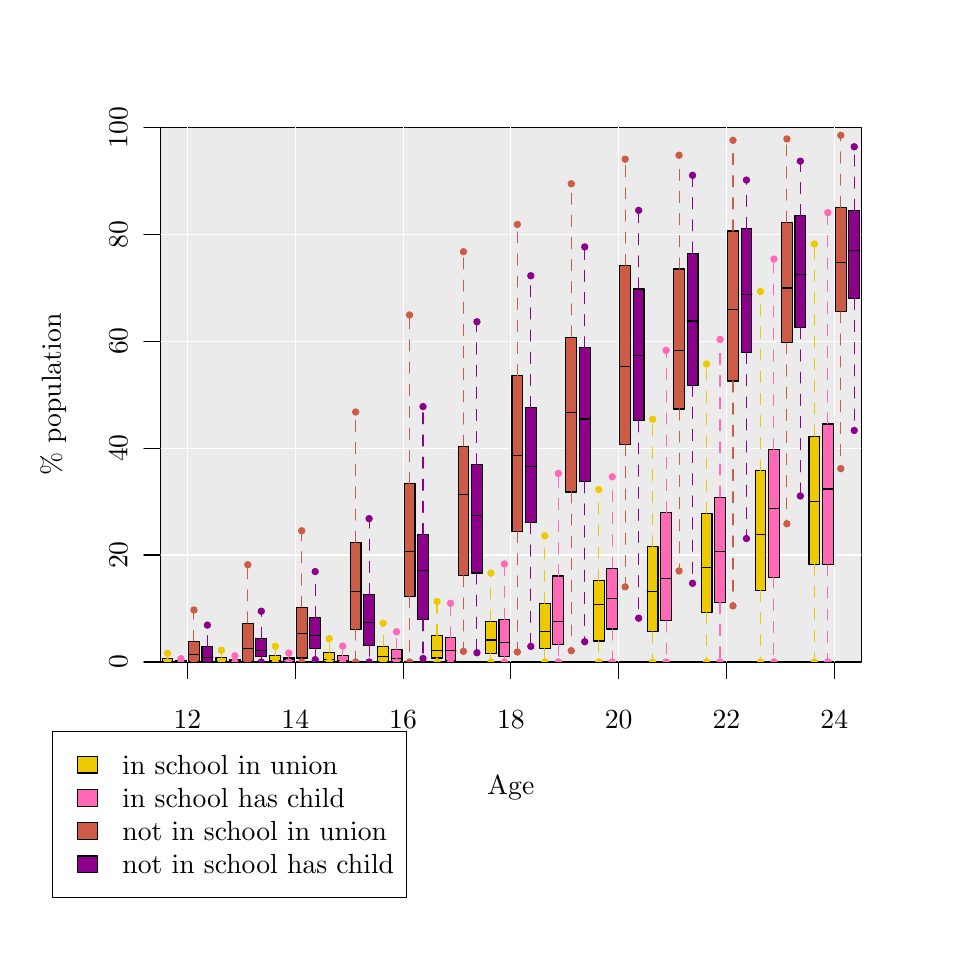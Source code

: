 % Created by tikzDevice version 0.6.1 on 2011-11-02 17:33:59
% !TEX encoding = UTF-8 Unicode
\begin{tikzpicture}[x=1pt,y=1pt]
\definecolor[named]{drawColor}{rgb}{0.00,0.00,0.00}
\definecolor[named]{fillColor}{rgb}{1.00,1.00,1.00}
\fill[color=fillColor,] (0,0) rectangle (325.21,325.21);
\begin{scope}
\path[clip] (  0.00,  0.00) rectangle (325.21,325.21);
\definecolor[named]{drawColor}{rgb}{0.02,0.00,0.33}
\definecolor[named]{drawColor}{rgb}{0.00,0.00,0.00}

\draw[color=drawColor,line cap=round,line join=round,fill opacity=0.00,] ( 57.74, 96.00) -- (291.48, 96.00);

\draw[color=drawColor,line cap=round,line join=round,fill opacity=0.00,] ( 57.74, 96.00) -- ( 57.74, 90.00);

\draw[color=drawColor,line cap=round,line join=round,fill opacity=0.00,] ( 96.70, 96.00) -- ( 96.70, 90.00);

\draw[color=drawColor,line cap=round,line join=round,fill opacity=0.00,] (135.65, 96.00) -- (135.65, 90.00);

\draw[color=drawColor,line cap=round,line join=round,fill opacity=0.00,] (174.61, 96.00) -- (174.61, 90.00);

\draw[color=drawColor,line cap=round,line join=round,fill opacity=0.00,] (213.56, 96.00) -- (213.56, 90.00);

\draw[color=drawColor,line cap=round,line join=round,fill opacity=0.00,] (252.52, 96.00) -- (252.52, 90.00);

\draw[color=drawColor,line cap=round,line join=round,fill opacity=0.00,] (291.48, 96.00) -- (291.48, 90.00);

\node[color=drawColor,anchor=base,inner sep=0pt, outer sep=0pt, scale=  1.00] at ( 57.74, 72.00) {12%
};

\node[color=drawColor,anchor=base,inner sep=0pt, outer sep=0pt, scale=  1.00] at ( 96.70, 72.00) {14%
};

\node[color=drawColor,anchor=base,inner sep=0pt, outer sep=0pt, scale=  1.00] at (135.65, 72.00) {16%
};

\node[color=drawColor,anchor=base,inner sep=0pt, outer sep=0pt, scale=  1.00] at (174.61, 72.00) {18%
};

\node[color=drawColor,anchor=base,inner sep=0pt, outer sep=0pt, scale=  1.00] at (213.56, 72.00) {20%
};

\node[color=drawColor,anchor=base,inner sep=0pt, outer sep=0pt, scale=  1.00] at (252.52, 72.00) {22%
};

\node[color=drawColor,anchor=base,inner sep=0pt, outer sep=0pt, scale=  1.00] at (291.48, 72.00) {24%
};

\draw[color=drawColor,line cap=round,line join=round,fill opacity=0.00,] ( 48.00, 96.00) -- ( 48.00,289.21);

\draw[color=drawColor,line cap=round,line join=round,fill opacity=0.00,] ( 48.00, 96.00) -- ( 42.00, 96.00);

\draw[color=drawColor,line cap=round,line join=round,fill opacity=0.00,] ( 48.00,134.64) -- ( 42.00,134.64);

\draw[color=drawColor,line cap=round,line join=round,fill opacity=0.00,] ( 48.00,173.29) -- ( 42.00,173.29);

\draw[color=drawColor,line cap=round,line join=round,fill opacity=0.00,] ( 48.00,211.93) -- ( 42.00,211.93);

\draw[color=drawColor,line cap=round,line join=round,fill opacity=0.00,] ( 48.00,250.57) -- ( 42.00,250.57);

\draw[color=drawColor,line cap=round,line join=round,fill opacity=0.00,] ( 48.00,289.21) -- ( 42.00,289.21);

\node[rotate= 90.00,color=drawColor,anchor=base,inner sep=0pt, outer sep=0pt, scale=  1.00] at ( 36.00, 96.00) {0%
};

\node[rotate= 90.00,color=drawColor,anchor=base,inner sep=0pt, outer sep=0pt, scale=  1.00] at ( 36.00,134.64) {20%
};

\node[rotate= 90.00,color=drawColor,anchor=base,inner sep=0pt, outer sep=0pt, scale=  1.00] at ( 36.00,173.29) {40%
};

\node[rotate= 90.00,color=drawColor,anchor=base,inner sep=0pt, outer sep=0pt, scale=  1.00] at ( 36.00,211.93) {60%
};

\node[rotate= 90.00,color=drawColor,anchor=base,inner sep=0pt, outer sep=0pt, scale=  1.00] at ( 36.00,250.57) {80%
};

\node[rotate= 90.00,color=drawColor,anchor=base,inner sep=0pt, outer sep=0pt, scale=  1.00] at ( 36.00,289.21) {100%
};

\draw[color=drawColor,line cap=round,line join=round,fill opacity=0.00,] ( 48.00, 96.00) --
	(301.21, 96.00) --
	(301.21,289.21) --
	( 48.00,289.21) --
	( 48.00, 96.00);
\end{scope}
\begin{scope}
\path[clip] (  0.00,  0.00) rectangle (325.21,325.21);
\definecolor[named]{drawColor}{rgb}{0.02,0.00,0.33}
\definecolor[named]{drawColor}{rgb}{0.00,0.00,0.00}

\node[color=drawColor,anchor=base,inner sep=0pt, outer sep=0pt, scale=  1.00] at (174.61, 48.00) {Age%
};

\node[rotate= 90.00,color=drawColor,anchor=base,inner sep=0pt, outer sep=0pt, scale=  1.00] at ( 12.00,192.61) {\% population%
};
\end{scope}
\begin{scope}
\path[clip] ( 48.00, 96.00) rectangle (301.21,289.21);
\definecolor[named]{drawColor}{rgb}{0.02,0.00,0.33}
\definecolor[named]{drawColor}{rgb}{0.00,0.00,0.00}
\definecolor[named]{fillColor}{rgb}{0.92,0.92,0.92}

\draw[color=drawColor,line cap=round,line join=round,fill=fillColor,] ( 48.00, 96.00) rectangle (301.21,289.21);
\definecolor[named]{drawColor}{rgb}{1.00,1.00,1.00}

\draw[color=drawColor,line cap=round,line join=round,fill opacity=0.00,] ( 57.74, 96.00) -- ( 57.74,289.21);

\draw[color=drawColor,line cap=round,line join=round,fill opacity=0.00,] ( 96.70, 96.00) -- ( 96.70,289.21);

\draw[color=drawColor,line cap=round,line join=round,fill opacity=0.00,] (135.65, 96.00) -- (135.65,289.21);

\draw[color=drawColor,line cap=round,line join=round,fill opacity=0.00,] (174.61, 96.00) -- (174.61,289.21);

\draw[color=drawColor,line cap=round,line join=round,fill opacity=0.00,] (213.56, 96.00) -- (213.56,289.21);

\draw[color=drawColor,line cap=round,line join=round,fill opacity=0.00,] (252.52, 96.00) -- (252.52,289.21);

\draw[color=drawColor,line cap=round,line join=round,fill opacity=0.00,] (291.48, 96.00) -- (291.48,289.21);

\draw[color=drawColor,line cap=round,line join=round,fill opacity=0.00,] ( 48.00,134.64) -- (301.21,134.64);

\draw[color=drawColor,line cap=round,line join=round,fill opacity=0.00,] ( 48.00,173.29) -- (301.21,173.29);

\draw[color=drawColor,line cap=round,line join=round,fill opacity=0.00,] ( 48.00,211.93) -- (301.21,211.93);

\draw[color=drawColor,line cap=round,line join=round,fill opacity=0.00,] ( 48.00,250.57) -- (301.21,250.57);
\definecolor[named]{drawColor}{rgb}{0.00,0.00,0.00}
\definecolor[named]{fillColor}{rgb}{0.93,0.79,0.00}

\draw[color=drawColor,line cap=round,line join=round,fill=fillColor,] ( 48.58, 96.00) rectangle ( 52.48, 97.25);

\draw[color=drawColor,line cap=round,line join=round,fill opacity=0.00,] ( 48.58, 96.10) -- ( 52.48, 96.10);
\definecolor[named]{drawColor}{rgb}{0.93,0.79,0.00}

\draw[color=drawColor,dash pattern=on 4pt off 4pt ,line cap=round,line join=round,fill opacity=0.00,] ( 50.53, 96.00) -- ( 50.53, 96.00);

\draw[color=drawColor,dash pattern=on 4pt off 4pt ,line cap=round,line join=round,fill opacity=0.00,] ( 50.53, 97.25) -- ( 50.53, 99.12);

\draw[color=drawColor,line cap=round,line join=round,fill=fillColor,] ( 50.53, 96.00) circle (  1.13);

\draw[color=drawColor,line cap=round,line join=round,fill=fillColor,] ( 50.53, 99.12) circle (  1.13);
\definecolor[named]{drawColor}{rgb}{0.00,0.00,0.00}
\definecolor[named]{fillColor}{rgb}{1.00,0.41,0.71}

\draw[color=drawColor,line cap=round,line join=round,fill=fillColor,] ( 53.45, 96.00) rectangle ( 57.35, 96.48);

\draw[color=drawColor,line cap=round,line join=round,fill opacity=0.00,] ( 53.45, 96.25) -- ( 57.35, 96.25);
\definecolor[named]{drawColor}{rgb}{1.00,0.41,0.71}

\draw[color=drawColor,dash pattern=on 4pt off 4pt ,line cap=round,line join=round,fill opacity=0.00,] ( 55.40, 96.00) -- ( 55.40, 96.00);

\draw[color=drawColor,dash pattern=on 4pt off 4pt ,line cap=round,line join=round,fill opacity=0.00,] ( 55.40, 96.48) -- ( 55.40, 97.19);

\draw[color=drawColor,line cap=round,line join=round,fill=fillColor,] ( 55.40, 96.00) circle (  1.13);

\draw[color=drawColor,line cap=round,line join=round,fill=fillColor,] ( 55.40, 97.19) circle (  1.13);
\definecolor[named]{drawColor}{rgb}{0.00,0.00,0.00}
\definecolor[named]{fillColor}{rgb}{0.80,0.36,0.27}

\draw[color=drawColor,line cap=round,line join=round,fill=fillColor,] ( 58.13, 96.00) rectangle ( 62.02,103.51);

\draw[color=drawColor,line cap=round,line join=round,fill opacity=0.00,] ( 58.13, 98.58) -- ( 62.02, 98.58);
\definecolor[named]{drawColor}{rgb}{0.80,0.36,0.27}

\draw[color=drawColor,dash pattern=on 4pt off 4pt ,line cap=round,line join=round,fill opacity=0.00,] ( 60.08, 96.00) -- ( 60.08, 96.00);

\draw[color=drawColor,dash pattern=on 4pt off 4pt ,line cap=round,line join=round,fill opacity=0.00,] ( 60.08,103.51) -- ( 60.08,114.78);

\draw[color=drawColor,line cap=round,line join=round,fill=fillColor,] ( 60.08, 96.00) circle (  1.13);

\draw[color=drawColor,line cap=round,line join=round,fill=fillColor,] ( 60.08,114.78) circle (  1.13);
\definecolor[named]{drawColor}{rgb}{0.00,0.00,0.00}
\definecolor[named]{fillColor}{rgb}{0.55,0.00,0.55}

\draw[color=drawColor,line cap=round,line join=round,fill=fillColor,] ( 63.00, 96.28) rectangle ( 66.89,101.49);

\draw[color=drawColor,line cap=round,line join=round,fill opacity=0.00,] ( 63.00, 97.70) -- ( 66.89, 97.70);
\definecolor[named]{drawColor}{rgb}{0.55,0.00,0.55}

\draw[color=drawColor,dash pattern=on 4pt off 4pt ,line cap=round,line join=round,fill opacity=0.00,] ( 64.95, 96.28) -- ( 64.95, 96.00);

\draw[color=drawColor,dash pattern=on 4pt off 4pt ,line cap=round,line join=round,fill opacity=0.00,] ( 64.95,101.49) -- ( 64.95,109.32);

\draw[color=drawColor,line cap=round,line join=round,fill=fillColor,] ( 64.95, 96.00) circle (  1.13);

\draw[color=drawColor,line cap=round,line join=round,fill=fillColor,] ( 64.95,109.32) circle (  1.13);
\definecolor[named]{drawColor}{rgb}{0.00,0.00,0.00}
\definecolor[named]{fillColor}{rgb}{0.93,0.79,0.00}

\draw[color=drawColor,line cap=round,line join=round,fill=fillColor,] ( 68.06, 96.00) rectangle ( 71.96, 97.70);

\draw[color=drawColor,line cap=round,line join=round,fill opacity=0.00,] ( 68.06, 96.33) -- ( 71.96, 96.33);
\definecolor[named]{drawColor}{rgb}{0.93,0.79,0.00}

\draw[color=drawColor,dash pattern=on 4pt off 4pt ,line cap=round,line join=round,fill opacity=0.00,] ( 70.01, 96.00) -- ( 70.01, 96.00);

\draw[color=drawColor,dash pattern=on 4pt off 4pt ,line cap=round,line join=round,fill opacity=0.00,] ( 70.01, 97.70) -- ( 70.01,100.25);

\draw[color=drawColor,line cap=round,line join=round,fill=fillColor,] ( 70.01, 96.00) circle (  1.13);

\draw[color=drawColor,line cap=round,line join=round,fill=fillColor,] ( 70.01,100.25) circle (  1.13);
\definecolor[named]{drawColor}{rgb}{0.00,0.00,0.00}
\definecolor[named]{fillColor}{rgb}{1.00,0.41,0.71}

\draw[color=drawColor,line cap=round,line join=round,fill=fillColor,] ( 72.93, 96.05) rectangle ( 76.83, 96.92);

\draw[color=drawColor,line cap=round,line join=round,fill opacity=0.00,] ( 72.93, 96.34) -- ( 76.83, 96.34);
\definecolor[named]{drawColor}{rgb}{1.00,0.41,0.71}

\draw[color=drawColor,dash pattern=on 4pt off 4pt ,line cap=round,line join=round,fill opacity=0.00,] ( 74.88, 96.05) -- ( 74.88, 96.00);

\draw[color=drawColor,dash pattern=on 4pt off 4pt ,line cap=round,line join=round,fill opacity=0.00,] ( 74.88, 96.92) -- ( 74.88, 98.23);

\draw[color=drawColor,line cap=round,line join=round,fill=fillColor,] ( 74.88, 96.00) circle (  1.13);

\draw[color=drawColor,line cap=round,line join=round,fill=fillColor,] ( 74.88, 98.23) circle (  1.13);
\definecolor[named]{drawColor}{rgb}{0.00,0.00,0.00}
\definecolor[named]{fillColor}{rgb}{0.80,0.36,0.27}

\draw[color=drawColor,line cap=round,line join=round,fill=fillColor,] ( 77.61, 96.00) rectangle ( 81.50,110.06);

\draw[color=drawColor,line cap=round,line join=round,fill opacity=0.00,] ( 77.61,100.82) -- ( 81.50,100.82);
\definecolor[named]{drawColor}{rgb}{0.80,0.36,0.27}

\draw[color=drawColor,dash pattern=on 4pt off 4pt ,line cap=round,line join=round,fill opacity=0.00,] ( 79.55, 96.00) -- ( 79.55, 96.00);

\draw[color=drawColor,dash pattern=on 4pt off 4pt ,line cap=round,line join=round,fill opacity=0.00,] ( 79.55,110.06) -- ( 79.55,131.15);

\draw[color=drawColor,line cap=round,line join=round,fill=fillColor,] ( 79.55, 96.00) circle (  1.13);

\draw[color=drawColor,line cap=round,line join=round,fill=fillColor,] ( 79.55,131.15) circle (  1.13);
\definecolor[named]{drawColor}{rgb}{0.00,0.00,0.00}
\definecolor[named]{fillColor}{rgb}{0.55,0.00,0.55}

\draw[color=drawColor,line cap=round,line join=round,fill=fillColor,] ( 82.48, 97.97) rectangle ( 86.37,104.52);

\draw[color=drawColor,line cap=round,line join=round,fill opacity=0.00,] ( 82.48,100.09) -- ( 86.37,100.09);
\definecolor[named]{drawColor}{rgb}{0.55,0.00,0.55}

\draw[color=drawColor,dash pattern=on 4pt off 4pt ,line cap=round,line join=round,fill opacity=0.00,] ( 84.42, 97.97) -- ( 84.42, 96.00);

\draw[color=drawColor,dash pattern=on 4pt off 4pt ,line cap=round,line join=round,fill opacity=0.00,] ( 84.42,104.52) -- ( 84.42,114.33);

\draw[color=drawColor,line cap=round,line join=round,fill=fillColor,] ( 84.42, 96.00) circle (  1.13);

\draw[color=drawColor,line cap=round,line join=round,fill=fillColor,] ( 84.42,114.33) circle (  1.13);
\definecolor[named]{drawColor}{rgb}{0.00,0.00,0.00}
\definecolor[named]{fillColor}{rgb}{0.93,0.79,0.00}

\draw[color=drawColor,line cap=round,line join=round,fill=fillColor,] ( 87.54, 96.03) rectangle ( 91.44, 98.30);

\draw[color=drawColor,line cap=round,line join=round,fill opacity=0.00,] ( 87.54, 96.69) -- ( 91.44, 96.69);
\definecolor[named]{drawColor}{rgb}{0.93,0.79,0.00}

\draw[color=drawColor,dash pattern=on 4pt off 4pt ,line cap=round,line join=round,fill opacity=0.00,] ( 89.49, 96.03) -- ( 89.49, 96.00);

\draw[color=drawColor,dash pattern=on 4pt off 4pt ,line cap=round,line join=round,fill opacity=0.00,] ( 89.49, 98.30) -- ( 89.49,101.69);

\draw[color=drawColor,line cap=round,line join=round,fill=fillColor,] ( 89.49, 96.00) circle (  1.13);

\draw[color=drawColor,line cap=round,line join=round,fill=fillColor,] ( 89.49,101.69) circle (  1.13);
\definecolor[named]{drawColor}{rgb}{0.00,0.00,0.00}
\definecolor[named]{fillColor}{rgb}{1.00,0.41,0.71}

\draw[color=drawColor,line cap=round,line join=round,fill=fillColor,] ( 92.41, 96.24) rectangle ( 96.31, 97.43);

\draw[color=drawColor,line cap=round,line join=round,fill opacity=0.00,] ( 92.41, 96.78) -- ( 96.31, 96.78);
\definecolor[named]{drawColor}{rgb}{1.00,0.41,0.71}

\draw[color=drawColor,dash pattern=on 4pt off 4pt ,line cap=round,line join=round,fill opacity=0.00,] ( 94.36, 96.24) -- ( 94.36, 96.00);

\draw[color=drawColor,dash pattern=on 4pt off 4pt ,line cap=round,line join=round,fill opacity=0.00,] ( 94.36, 97.43) -- ( 94.36, 99.21);

\draw[color=drawColor,line cap=round,line join=round,fill=fillColor,] ( 94.36, 96.00) circle (  1.13);

\draw[color=drawColor,line cap=round,line join=round,fill=fillColor,] ( 94.36, 99.21) circle (  1.13);
\definecolor[named]{drawColor}{rgb}{0.00,0.00,0.00}
\definecolor[named]{fillColor}{rgb}{0.80,0.36,0.27}

\draw[color=drawColor,line cap=round,line join=round,fill=fillColor,] ( 97.08, 97.43) rectangle (100.98,115.82);

\draw[color=drawColor,line cap=round,line join=round,fill opacity=0.00,] ( 97.08,106.32) -- (100.98,106.32);
\definecolor[named]{drawColor}{rgb}{0.80,0.36,0.27}

\draw[color=drawColor,dash pattern=on 4pt off 4pt ,line cap=round,line join=round,fill opacity=0.00,] ( 99.03, 97.43) -- ( 99.03, 96.00);

\draw[color=drawColor,dash pattern=on 4pt off 4pt ,line cap=round,line join=round,fill opacity=0.00,] ( 99.03,115.82) -- ( 99.03,143.41);

\draw[color=drawColor,line cap=round,line join=round,fill=fillColor,] ( 99.03, 96.00) circle (  1.13);

\draw[color=drawColor,line cap=round,line join=round,fill=fillColor,] ( 99.03,143.41) circle (  1.13);
\definecolor[named]{drawColor}{rgb}{0.00,0.00,0.00}
\definecolor[named]{fillColor}{rgb}{0.55,0.00,0.55}

\draw[color=drawColor,line cap=round,line join=round,fill=fillColor,] (101.95,100.83) rectangle (105.85,111.96);

\draw[color=drawColor,line cap=round,line join=round,fill opacity=0.00,] (101.95,105.41) -- (105.85,105.41);
\definecolor[named]{drawColor}{rgb}{0.55,0.00,0.55}

\draw[color=drawColor,dash pattern=on 4pt off 4pt ,line cap=round,line join=round,fill opacity=0.00,] (103.90,100.83) -- (103.90, 96.84);

\draw[color=drawColor,dash pattern=on 4pt off 4pt ,line cap=round,line join=round,fill opacity=0.00,] (103.90,111.96) -- (103.90,128.67);

\draw[color=drawColor,line cap=round,line join=round,fill=fillColor,] (103.90, 96.84) circle (  1.13);

\draw[color=drawColor,line cap=round,line join=round,fill=fillColor,] (103.90,128.67) circle (  1.13);
\definecolor[named]{drawColor}{rgb}{0.00,0.00,0.00}
\definecolor[named]{fillColor}{rgb}{0.93,0.79,0.00}

\draw[color=drawColor,line cap=round,line join=round,fill=fillColor,] (107.02, 96.15) rectangle (110.91, 99.45);

\draw[color=drawColor,line cap=round,line join=round,fill opacity=0.00,] (107.02, 97.02) -- (110.91, 97.02);
\definecolor[named]{drawColor}{rgb}{0.93,0.79,0.00}

\draw[color=drawColor,dash pattern=on 4pt off 4pt ,line cap=round,line join=round,fill opacity=0.00,] (108.97, 96.15) -- (108.97, 96.00);

\draw[color=drawColor,dash pattern=on 4pt off 4pt ,line cap=round,line join=round,fill opacity=0.00,] (108.97, 99.45) -- (108.97,104.39);

\draw[color=drawColor,line cap=round,line join=round,fill=fillColor,] (108.97, 96.00) circle (  1.13);

\draw[color=drawColor,line cap=round,line join=round,fill=fillColor,] (108.97,104.39) circle (  1.13);
\definecolor[named]{drawColor}{rgb}{0.00,0.00,0.00}
\definecolor[named]{fillColor}{rgb}{1.00,0.41,0.71}

\draw[color=drawColor,line cap=round,line join=round,fill=fillColor,] (111.89, 96.00) rectangle (115.78, 98.30);

\draw[color=drawColor,line cap=round,line join=round,fill opacity=0.00,] (111.89, 96.60) -- (115.78, 96.60);
\definecolor[named]{drawColor}{rgb}{1.00,0.41,0.71}

\draw[color=drawColor,dash pattern=on 4pt off 4pt ,line cap=round,line join=round,fill opacity=0.00,] (113.84, 96.00) -- (113.84, 96.00);

\draw[color=drawColor,dash pattern=on 4pt off 4pt ,line cap=round,line join=round,fill opacity=0.00,] (113.84, 98.30) -- (113.84,101.75);

\draw[color=drawColor,line cap=round,line join=round,fill=fillColor,] (113.84, 96.00) circle (  1.13);

\draw[color=drawColor,line cap=round,line join=round,fill=fillColor,] (113.84,101.75) circle (  1.13);
\definecolor[named]{drawColor}{rgb}{0.00,0.00,0.00}
\definecolor[named]{fillColor}{rgb}{0.80,0.36,0.27}

\draw[color=drawColor,line cap=round,line join=round,fill=fillColor,] (116.56,107.88) rectangle (120.46,139.26);

\draw[color=drawColor,line cap=round,line join=round,fill opacity=0.00,] (116.56,121.61) -- (120.46,121.61);
\definecolor[named]{drawColor}{rgb}{0.80,0.36,0.27}

\draw[color=drawColor,dash pattern=on 4pt off 4pt ,line cap=round,line join=round,fill opacity=0.00,] (118.51,107.88) -- (118.51, 96.00);

\draw[color=drawColor,dash pattern=on 4pt off 4pt ,line cap=round,line join=round,fill opacity=0.00,] (118.51,139.26) -- (118.51,186.33);

\draw[color=drawColor,line cap=round,line join=round,fill=fillColor,] (118.51, 96.00) circle (  1.13);

\draw[color=drawColor,line cap=round,line join=round,fill=fillColor,] (118.51,186.33) circle (  1.13);
\definecolor[named]{drawColor}{rgb}{0.00,0.00,0.00}
\definecolor[named]{fillColor}{rgb}{0.55,0.00,0.55}

\draw[color=drawColor,line cap=round,line join=round,fill=fillColor,] (121.43,102.08) rectangle (125.33,120.36);

\draw[color=drawColor,line cap=round,line join=round,fill opacity=0.00,] (121.43,110.17) -- (125.33,110.17);
\definecolor[named]{drawColor}{rgb}{0.55,0.00,0.55}

\draw[color=drawColor,dash pattern=on 4pt off 4pt ,line cap=round,line join=round,fill opacity=0.00,] (123.38,102.08) -- (123.38, 96.00);

\draw[color=drawColor,dash pattern=on 4pt off 4pt ,line cap=round,line join=round,fill opacity=0.00,] (123.38,120.36) -- (123.38,147.80);

\draw[color=drawColor,line cap=round,line join=round,fill=fillColor,] (123.38, 96.00) circle (  1.13);

\draw[color=drawColor,line cap=round,line join=round,fill=fillColor,] (123.38,147.80) circle (  1.13);
\definecolor[named]{drawColor}{rgb}{0.00,0.00,0.00}
\definecolor[named]{fillColor}{rgb}{0.93,0.79,0.00}

\draw[color=drawColor,line cap=round,line join=round,fill=fillColor,] (126.50, 96.20) rectangle (130.39,101.73);

\draw[color=drawColor,line cap=round,line join=round,fill opacity=0.00,] (126.50, 97.99) -- (130.39, 97.99);
\definecolor[named]{drawColor}{rgb}{0.93,0.79,0.00}

\draw[color=drawColor,dash pattern=on 4pt off 4pt ,line cap=round,line join=round,fill opacity=0.00,] (128.44, 96.20) -- (128.44, 96.00);

\draw[color=drawColor,dash pattern=on 4pt off 4pt ,line cap=round,line join=round,fill opacity=0.00,] (128.44,101.73) -- (128.44,110.03);

\draw[color=drawColor,line cap=round,line join=round,fill=fillColor,] (128.44, 96.00) circle (  1.13);

\draw[color=drawColor,line cap=round,line join=round,fill=fillColor,] (128.44,110.03) circle (  1.13);
\definecolor[named]{drawColor}{rgb}{0.00,0.00,0.00}
\definecolor[named]{fillColor}{rgb}{1.00,0.41,0.71}

\draw[color=drawColor,line cap=round,line join=round,fill=fillColor,] (131.37, 96.00) rectangle (135.26,100.38);

\draw[color=drawColor,line cap=round,line join=round,fill opacity=0.00,] (131.37, 97.42) -- (135.26, 97.42);
\definecolor[named]{drawColor}{rgb}{1.00,0.41,0.71}

\draw[color=drawColor,dash pattern=on 4pt off 4pt ,line cap=round,line join=round,fill opacity=0.00,] (133.31, 96.00) -- (133.31, 96.00);

\draw[color=drawColor,dash pattern=on 4pt off 4pt ,line cap=round,line join=round,fill opacity=0.00,] (133.31,100.38) -- (133.31,106.95);

\draw[color=drawColor,line cap=round,line join=round,fill=fillColor,] (133.31, 96.00) circle (  1.13);

\draw[color=drawColor,line cap=round,line join=round,fill=fillColor,] (133.31,106.95) circle (  1.13);
\definecolor[named]{drawColor}{rgb}{0.00,0.00,0.00}
\definecolor[named]{fillColor}{rgb}{0.80,0.36,0.27}

\draw[color=drawColor,line cap=round,line join=round,fill=fillColor,] (136.04,119.71) rectangle (139.94,160.38);

\draw[color=drawColor,line cap=round,line join=round,fill opacity=0.00,] (136.04,135.94) -- (139.94,135.94);
\definecolor[named]{drawColor}{rgb}{0.80,0.36,0.27}

\draw[color=drawColor,dash pattern=on 4pt off 4pt ,line cap=round,line join=round,fill opacity=0.00,] (137.99,119.71) -- (137.99, 96.00);

\draw[color=drawColor,dash pattern=on 4pt off 4pt ,line cap=round,line join=round,fill opacity=0.00,] (137.99,160.38) -- (137.99,221.39);

\draw[color=drawColor,line cap=round,line join=round,fill=fillColor,] (137.99, 96.00) circle (  1.13);

\draw[color=drawColor,line cap=round,line join=round,fill=fillColor,] (137.99,221.39) circle (  1.13);
\definecolor[named]{drawColor}{rgb}{0.00,0.00,0.00}
\definecolor[named]{fillColor}{rgb}{0.55,0.00,0.55}

\draw[color=drawColor,line cap=round,line join=round,fill=fillColor,] (140.91,111.22) rectangle (144.81,142.05);

\draw[color=drawColor,line cap=round,line join=round,fill opacity=0.00,] (140.91,129.16) -- (144.81,129.16);
\definecolor[named]{drawColor}{rgb}{0.55,0.00,0.55}

\draw[color=drawColor,dash pattern=on 4pt off 4pt ,line cap=round,line join=round,fill opacity=0.00,] (142.86,111.22) -- (142.86, 97.26);

\draw[color=drawColor,dash pattern=on 4pt off 4pt ,line cap=round,line join=round,fill opacity=0.00,] (142.86,142.05) -- (142.86,188.29);

\draw[color=drawColor,line cap=round,line join=round,fill=fillColor,] (142.86, 97.26) circle (  1.13);

\draw[color=drawColor,line cap=round,line join=round,fill=fillColor,] (142.86,188.29) circle (  1.13);
\definecolor[named]{drawColor}{rgb}{0.00,0.00,0.00}
\definecolor[named]{fillColor}{rgb}{0.93,0.79,0.00}

\draw[color=drawColor,line cap=round,line join=round,fill=fillColor,] (145.97, 97.44) rectangle (149.87,105.61);

\draw[color=drawColor,line cap=round,line join=round,fill opacity=0.00,] (145.97,100.11) -- (149.87,100.11);
\definecolor[named]{drawColor}{rgb}{0.93,0.79,0.00}

\draw[color=drawColor,dash pattern=on 4pt off 4pt ,line cap=round,line join=round,fill opacity=0.00,] (147.92, 97.44) -- (147.92, 96.00);

\draw[color=drawColor,dash pattern=on 4pt off 4pt ,line cap=round,line join=round,fill opacity=0.00,] (147.92,105.61) -- (147.92,117.87);

\draw[color=drawColor,line cap=round,line join=round,fill=fillColor,] (147.92, 96.00) circle (  1.13);

\draw[color=drawColor,line cap=round,line join=round,fill=fillColor,] (147.92,117.87) circle (  1.13);
\definecolor[named]{drawColor}{rgb}{0.00,0.00,0.00}
\definecolor[named]{fillColor}{rgb}{1.00,0.41,0.71}

\draw[color=drawColor,line cap=round,line join=round,fill=fillColor,] (150.84, 96.47) rectangle (154.74,104.77);

\draw[color=drawColor,line cap=round,line join=round,fill opacity=0.00,] (150.84,100.25) -- (154.74,100.25);
\definecolor[named]{drawColor}{rgb}{1.00,0.41,0.71}

\draw[color=drawColor,dash pattern=on 4pt off 4pt ,line cap=round,line join=round,fill opacity=0.00,] (152.79, 96.47) -- (152.79, 96.00);

\draw[color=drawColor,dash pattern=on 4pt off 4pt ,line cap=round,line join=round,fill opacity=0.00,] (152.79,104.77) -- (152.79,117.21);

\draw[color=drawColor,line cap=round,line join=round,fill=fillColor,] (152.79, 96.00) circle (  1.13);

\draw[color=drawColor,line cap=round,line join=round,fill=fillColor,] (152.79,117.21) circle (  1.13);
\definecolor[named]{drawColor}{rgb}{0.00,0.00,0.00}
\definecolor[named]{fillColor}{rgb}{0.80,0.36,0.27}

\draw[color=drawColor,line cap=round,line join=round,fill=fillColor,] (155.52,127.16) rectangle (159.41,174.00);

\draw[color=drawColor,line cap=round,line join=round,fill opacity=0.00,] (155.52,156.48) -- (159.41,156.48);
\definecolor[named]{drawColor}{rgb}{0.80,0.36,0.27}

\draw[color=drawColor,dash pattern=on 4pt off 4pt ,line cap=round,line join=round,fill opacity=0.00,] (157.47,127.16) -- (157.47, 99.85);

\draw[color=drawColor,dash pattern=on 4pt off 4pt ,line cap=round,line join=round,fill opacity=0.00,] (157.47,174.00) -- (157.47,244.25);

\draw[color=drawColor,line cap=round,line join=round,fill=fillColor,] (157.47, 99.85) circle (  1.13);

\draw[color=drawColor,line cap=round,line join=round,fill=fillColor,] (157.47,244.25) circle (  1.13);
\definecolor[named]{drawColor}{rgb}{0.00,0.00,0.00}
\definecolor[named]{fillColor}{rgb}{0.55,0.00,0.55}

\draw[color=drawColor,line cap=round,line join=round,fill=fillColor,] (160.39,128.16) rectangle (164.28,167.26);

\draw[color=drawColor,line cap=round,line join=round,fill opacity=0.00,] (160.39,148.79) -- (164.28,148.79);
\definecolor[named]{drawColor}{rgb}{0.55,0.00,0.55}

\draw[color=drawColor,dash pattern=on 4pt off 4pt ,line cap=round,line join=round,fill opacity=0.00,] (162.34,128.16) -- (162.34, 99.34);

\draw[color=drawColor,dash pattern=on 4pt off 4pt ,line cap=round,line join=round,fill opacity=0.00,] (162.34,167.26) -- (162.34,218.93);

\draw[color=drawColor,line cap=round,line join=round,fill=fillColor,] (162.34, 99.34) circle (  1.13);

\draw[color=drawColor,line cap=round,line join=round,fill=fillColor,] (162.34,218.93) circle (  1.13);
\definecolor[named]{drawColor}{rgb}{0.00,0.00,0.00}
\definecolor[named]{fillColor}{rgb}{0.93,0.79,0.00}

\draw[color=drawColor,line cap=round,line join=round,fill=fillColor,] (165.45, 99.21) rectangle (169.35,110.78);

\draw[color=drawColor,line cap=round,line join=round,fill opacity=0.00,] (165.45,103.93) -- (169.35,103.93);
\definecolor[named]{drawColor}{rgb}{0.93,0.79,0.00}

\draw[color=drawColor,dash pattern=on 4pt off 4pt ,line cap=round,line join=round,fill opacity=0.00,] (167.40, 99.21) -- (167.40, 96.00);

\draw[color=drawColor,dash pattern=on 4pt off 4pt ,line cap=round,line join=round,fill opacity=0.00,] (167.40,110.78) -- (167.40,128.14);

\draw[color=drawColor,line cap=round,line join=round,fill=fillColor,] (167.40, 96.00) circle (  1.13);

\draw[color=drawColor,line cap=round,line join=round,fill=fillColor,] (167.40,128.14) circle (  1.13);
\definecolor[named]{drawColor}{rgb}{0.00,0.00,0.00}
\definecolor[named]{fillColor}{rgb}{1.00,0.41,0.71}

\draw[color=drawColor,line cap=round,line join=round,fill=fillColor,] (170.32, 97.97) rectangle (174.22,111.35);

\draw[color=drawColor,line cap=round,line join=round,fill opacity=0.00,] (170.32,103.02) -- (174.22,103.02);
\definecolor[named]{drawColor}{rgb}{1.00,0.41,0.71}

\draw[color=drawColor,dash pattern=on 4pt off 4pt ,line cap=round,line join=round,fill opacity=0.00,] (172.27, 97.97) -- (172.27, 96.00);

\draw[color=drawColor,dash pattern=on 4pt off 4pt ,line cap=round,line join=round,fill opacity=0.00,] (172.27,111.35) -- (172.27,131.43);

\draw[color=drawColor,line cap=round,line join=round,fill=fillColor,] (172.27, 96.00) circle (  1.13);

\draw[color=drawColor,line cap=round,line join=round,fill=fillColor,] (172.27,131.43) circle (  1.13);
\definecolor[named]{drawColor}{rgb}{0.00,0.00,0.00}
\definecolor[named]{fillColor}{rgb}{0.80,0.36,0.27}

\draw[color=drawColor,line cap=round,line join=round,fill=fillColor,] (175.00,143.12) rectangle (178.89,199.44);

\draw[color=drawColor,line cap=round,line join=round,fill opacity=0.00,] (175.00,170.50) -- (178.89,170.50);
\definecolor[named]{drawColor}{rgb}{0.80,0.36,0.27}

\draw[color=drawColor,dash pattern=on 4pt off 4pt ,line cap=round,line join=round,fill opacity=0.00,] (176.94,143.12) -- (176.94, 99.61);

\draw[color=drawColor,dash pattern=on 4pt off 4pt ,line cap=round,line join=round,fill opacity=0.00,] (176.94,199.44) -- (176.94,254.12);

\draw[color=drawColor,line cap=round,line join=round,fill=fillColor,] (176.94, 99.61) circle (  1.13);

\draw[color=drawColor,line cap=round,line join=round,fill=fillColor,] (176.94,254.12) circle (  1.13);
\definecolor[named]{drawColor}{rgb}{0.00,0.00,0.00}
\definecolor[named]{fillColor}{rgb}{0.55,0.00,0.55}

\draw[color=drawColor,line cap=round,line join=round,fill=fillColor,] (179.87,146.29) rectangle (183.76,187.95);

\draw[color=drawColor,line cap=round,line join=round,fill opacity=0.00,] (179.87,166.62) -- (183.76,166.62);
\definecolor[named]{drawColor}{rgb}{0.55,0.00,0.55}

\draw[color=drawColor,dash pattern=on 4pt off 4pt ,line cap=round,line join=round,fill opacity=0.00,] (181.81,146.29) -- (181.81,101.63);

\draw[color=drawColor,dash pattern=on 4pt off 4pt ,line cap=round,line join=round,fill opacity=0.00,] (181.81,187.95) -- (181.81,235.56);

\draw[color=drawColor,line cap=round,line join=round,fill=fillColor,] (181.81,101.63) circle (  1.13);

\draw[color=drawColor,line cap=round,line join=round,fill=fillColor,] (181.81,235.56) circle (  1.13);
\definecolor[named]{drawColor}{rgb}{0.00,0.00,0.00}
\definecolor[named]{fillColor}{rgb}{0.93,0.79,0.00}

\draw[color=drawColor,line cap=round,line join=round,fill=fillColor,] (184.93,100.83) rectangle (188.83,117.15);

\draw[color=drawColor,line cap=round,line join=round,fill opacity=0.00,] (184.93,106.96) -- (188.83,106.96);
\definecolor[named]{drawColor}{rgb}{0.93,0.79,0.00}

\draw[color=drawColor,dash pattern=on 4pt off 4pt ,line cap=round,line join=round,fill opacity=0.00,] (186.88,100.83) -- (186.88, 96.00);

\draw[color=drawColor,dash pattern=on 4pt off 4pt ,line cap=round,line join=round,fill opacity=0.00,] (186.88,117.15) -- (186.88,141.61);

\draw[color=drawColor,line cap=round,line join=round,fill=fillColor,] (186.88, 96.00) circle (  1.13);

\draw[color=drawColor,line cap=round,line join=round,fill=fillColor,] (186.88,141.61) circle (  1.13);
\definecolor[named]{drawColor}{rgb}{0.00,0.00,0.00}
\definecolor[named]{fillColor}{rgb}{1.00,0.41,0.71}

\draw[color=drawColor,line cap=round,line join=round,fill=fillColor,] (189.80,102.36) rectangle (193.70,127.07);

\draw[color=drawColor,line cap=round,line join=round,fill opacity=0.00,] (189.80,110.54) -- (193.70,110.54);
\definecolor[named]{drawColor}{rgb}{1.00,0.41,0.71}

\draw[color=drawColor,dash pattern=on 4pt off 4pt ,line cap=round,line join=round,fill opacity=0.00,] (191.75,102.36) -- (191.75, 96.00);

\draw[color=drawColor,dash pattern=on 4pt off 4pt ,line cap=round,line join=round,fill opacity=0.00,] (191.75,127.07) -- (191.75,164.15);

\draw[color=drawColor,line cap=round,line join=round,fill=fillColor,] (191.75, 96.00) circle (  1.13);

\draw[color=drawColor,line cap=round,line join=round,fill=fillColor,] (191.75,164.15) circle (  1.13);
\definecolor[named]{drawColor}{rgb}{0.00,0.00,0.00}
\definecolor[named]{fillColor}{rgb}{0.80,0.36,0.27}

\draw[color=drawColor,line cap=round,line join=round,fill=fillColor,] (194.48,157.43) rectangle (198.37,213.41);

\draw[color=drawColor,line cap=round,line join=round,fill opacity=0.00,] (194.48,186.12) -- (198.37,186.12);
\definecolor[named]{drawColor}{rgb}{0.80,0.36,0.27}

\draw[color=drawColor,dash pattern=on 4pt off 4pt ,line cap=round,line join=round,fill opacity=0.00,] (196.42,157.43) -- (196.42,100.06);

\draw[color=drawColor,dash pattern=on 4pt off 4pt ,line cap=round,line join=round,fill opacity=0.00,] (196.42,213.41) -- (196.42,268.81);

\draw[color=drawColor,line cap=round,line join=round,fill=fillColor,] (196.42,100.06) circle (  1.13);

\draw[color=drawColor,line cap=round,line join=round,fill=fillColor,] (196.42,268.81) circle (  1.13);
\definecolor[named]{drawColor}{rgb}{0.00,0.00,0.00}
\definecolor[named]{fillColor}{rgb}{0.55,0.00,0.55}

\draw[color=drawColor,line cap=round,line join=round,fill=fillColor,] (199.34,161.14) rectangle (203.24,209.51);

\draw[color=drawColor,line cap=round,line join=round,fill opacity=0.00,] (199.34,183.80) -- (203.24,183.80);
\definecolor[named]{drawColor}{rgb}{0.55,0.00,0.55}

\draw[color=drawColor,dash pattern=on 4pt off 4pt ,line cap=round,line join=round,fill opacity=0.00,] (201.29,161.14) -- (201.29,103.33);

\draw[color=drawColor,dash pattern=on 4pt off 4pt ,line cap=round,line join=round,fill opacity=0.00,] (201.29,209.51) -- (201.29,245.99);

\draw[color=drawColor,line cap=round,line join=round,fill=fillColor,] (201.29,103.33) circle (  1.13);

\draw[color=drawColor,line cap=round,line join=round,fill=fillColor,] (201.29,245.99) circle (  1.13);
\definecolor[named]{drawColor}{rgb}{0.00,0.00,0.00}
\definecolor[named]{fillColor}{rgb}{0.93,0.79,0.00}

\draw[color=drawColor,line cap=round,line join=round,fill=fillColor,] (204.41,103.60) rectangle (208.30,125.47);

\draw[color=drawColor,line cap=round,line join=round,fill opacity=0.00,] (204.41,116.88) -- (208.30,116.88);
\definecolor[named]{drawColor}{rgb}{0.93,0.79,0.00}

\draw[color=drawColor,dash pattern=on 4pt off 4pt ,line cap=round,line join=round,fill opacity=0.00,] (206.36,103.60) -- (206.36, 96.00);

\draw[color=drawColor,dash pattern=on 4pt off 4pt ,line cap=round,line join=round,fill opacity=0.00,] (206.36,125.47) -- (206.36,158.29);

\draw[color=drawColor,line cap=round,line join=round,fill=fillColor,] (206.36, 96.00) circle (  1.13);

\draw[color=drawColor,line cap=round,line join=round,fill=fillColor,] (206.36,158.29) circle (  1.13);
\definecolor[named]{drawColor}{rgb}{0.00,0.00,0.00}
\definecolor[named]{fillColor}{rgb}{1.00,0.41,0.71}

\draw[color=drawColor,line cap=round,line join=round,fill=fillColor,] (209.28,107.93) rectangle (213.17,129.92);

\draw[color=drawColor,line cap=round,line join=round,fill opacity=0.00,] (209.28,118.81) -- (213.17,118.81);
\definecolor[named]{drawColor}{rgb}{1.00,0.41,0.71}

\draw[color=drawColor,dash pattern=on 4pt off 4pt ,line cap=round,line join=round,fill opacity=0.00,] (211.23,107.93) -- (211.23, 96.00);

\draw[color=drawColor,dash pattern=on 4pt off 4pt ,line cap=round,line join=round,fill opacity=0.00,] (211.23,129.92) -- (211.23,162.90);

\draw[color=drawColor,line cap=round,line join=round,fill=fillColor,] (211.23, 96.00) circle (  1.13);

\draw[color=drawColor,line cap=round,line join=round,fill=fillColor,] (211.23,162.90) circle (  1.13);
\definecolor[named]{drawColor}{rgb}{0.00,0.00,0.00}
\definecolor[named]{fillColor}{rgb}{0.80,0.36,0.27}

\draw[color=drawColor,line cap=round,line join=round,fill=fillColor,] (213.95,174.55) rectangle (217.85,239.33);

\draw[color=drawColor,line cap=round,line join=round,fill opacity=0.00,] (213.95,202.64) -- (217.85,202.64);
\definecolor[named]{drawColor}{rgb}{0.80,0.36,0.27}

\draw[color=drawColor,dash pattern=on 4pt off 4pt ,line cap=round,line join=round,fill opacity=0.00,] (215.90,174.55) -- (215.90,123.15);

\draw[color=drawColor,dash pattern=on 4pt off 4pt ,line cap=round,line join=round,fill opacity=0.00,] (215.90,239.33) -- (215.90,277.70);

\draw[color=drawColor,line cap=round,line join=round,fill=fillColor,] (215.90,123.15) circle (  1.13);

\draw[color=drawColor,line cap=round,line join=round,fill=fillColor,] (215.90,277.70) circle (  1.13);
\definecolor[named]{drawColor}{rgb}{0.00,0.00,0.00}
\definecolor[named]{fillColor}{rgb}{0.55,0.00,0.55}

\draw[color=drawColor,line cap=round,line join=round,fill=fillColor,] (218.82,183.19) rectangle (222.72,230.77);

\draw[color=drawColor,line cap=round,line join=round,fill opacity=0.00,] (218.82,206.85) -- (222.72,206.85);
\definecolor[named]{drawColor}{rgb}{0.55,0.00,0.55}

\draw[color=drawColor,dash pattern=on 4pt off 4pt ,line cap=round,line join=round,fill opacity=0.00,] (220.77,183.19) -- (220.77,111.82);

\draw[color=drawColor,dash pattern=on 4pt off 4pt ,line cap=round,line join=round,fill opacity=0.00,] (220.77,230.77) -- (220.77,259.19);

\draw[color=drawColor,line cap=round,line join=round,fill=fillColor,] (220.77,111.82) circle (  1.13);

\draw[color=drawColor,line cap=round,line join=round,fill=fillColor,] (220.77,259.19) circle (  1.13);
\definecolor[named]{drawColor}{rgb}{0.00,0.00,0.00}
\definecolor[named]{fillColor}{rgb}{0.93,0.79,0.00}

\draw[color=drawColor,line cap=round,line join=round,fill=fillColor,] (223.89,106.89) rectangle (227.78,137.62);

\draw[color=drawColor,line cap=round,line join=round,fill opacity=0.00,] (223.89,121.34) -- (227.78,121.34);
\definecolor[named]{drawColor}{rgb}{0.93,0.79,0.00}

\draw[color=drawColor,dash pattern=on 4pt off 4pt ,line cap=round,line join=round,fill opacity=0.00,] (225.83,106.89) -- (225.83, 96.00);

\draw[color=drawColor,dash pattern=on 4pt off 4pt ,line cap=round,line join=round,fill opacity=0.00,] (225.83,137.62) -- (225.83,183.72);

\draw[color=drawColor,line cap=round,line join=round,fill=fillColor,] (225.83, 96.00) circle (  1.13);

\draw[color=drawColor,line cap=round,line join=round,fill=fillColor,] (225.83,183.72) circle (  1.13);
\definecolor[named]{drawColor}{rgb}{0.00,0.00,0.00}
\definecolor[named]{fillColor}{rgb}{1.00,0.41,0.71}

\draw[color=drawColor,line cap=round,line join=round,fill=fillColor,] (228.76,110.83) rectangle (232.65,149.95);

\draw[color=drawColor,line cap=round,line join=round,fill opacity=0.00,] (228.76,126.24) -- (232.65,126.24);
\definecolor[named]{drawColor}{rgb}{1.00,0.41,0.71}

\draw[color=drawColor,dash pattern=on 4pt off 4pt ,line cap=round,line join=round,fill opacity=0.00,] (230.70,110.83) -- (230.70, 96.00);

\draw[color=drawColor,dash pattern=on 4pt off 4pt ,line cap=round,line join=round,fill opacity=0.00,] (230.70,149.95) -- (230.70,208.62);

\draw[color=drawColor,line cap=round,line join=round,fill=fillColor,] (230.70, 96.00) circle (  1.13);

\draw[color=drawColor,line cap=round,line join=round,fill=fillColor,] (230.70,208.62) circle (  1.13);
\definecolor[named]{drawColor}{rgb}{0.00,0.00,0.00}
\definecolor[named]{fillColor}{rgb}{0.80,0.36,0.27}

\draw[color=drawColor,line cap=round,line join=round,fill=fillColor,] (233.43,187.43) rectangle (237.33,238.01);

\draw[color=drawColor,line cap=round,line join=round,fill opacity=0.00,] (233.43,208.40) -- (237.33,208.40);
\definecolor[named]{drawColor}{rgb}{0.80,0.36,0.27}

\draw[color=drawColor,dash pattern=on 4pt off 4pt ,line cap=round,line join=round,fill opacity=0.00,] (235.38,187.43) -- (235.38,128.91);

\draw[color=drawColor,dash pattern=on 4pt off 4pt ,line cap=round,line join=round,fill opacity=0.00,] (235.38,238.01) -- (235.38,279.12);

\draw[color=drawColor,line cap=round,line join=round,fill=fillColor,] (235.38,128.91) circle (  1.13);

\draw[color=drawColor,line cap=round,line join=round,fill=fillColor,] (235.38,279.12) circle (  1.13);
\definecolor[named]{drawColor}{rgb}{0.00,0.00,0.00}
\definecolor[named]{fillColor}{rgb}{0.55,0.00,0.55}

\draw[color=drawColor,line cap=round,line join=round,fill=fillColor,] (238.30,196.03) rectangle (242.20,243.76);

\draw[color=drawColor,line cap=round,line join=round,fill opacity=0.00,] (238.30,219.21) -- (242.20,219.21);
\definecolor[named]{drawColor}{rgb}{0.55,0.00,0.55}

\draw[color=drawColor,dash pattern=on 4pt off 4pt ,line cap=round,line join=round,fill opacity=0.00,] (240.25,196.03) -- (240.25,124.44);

\draw[color=drawColor,dash pattern=on 4pt off 4pt ,line cap=round,line join=round,fill opacity=0.00,] (240.25,243.76) -- (240.25,271.85);

\draw[color=drawColor,line cap=round,line join=round,fill=fillColor,] (240.25,124.44) circle (  1.13);

\draw[color=drawColor,line cap=round,line join=round,fill=fillColor,] (240.25,271.85) circle (  1.13);
\definecolor[named]{drawColor}{rgb}{0.00,0.00,0.00}
\definecolor[named]{fillColor}{rgb}{0.93,0.79,0.00}

\draw[color=drawColor,line cap=round,line join=round,fill=fillColor,] (243.37,113.83) rectangle (247.26,149.76);

\draw[color=drawColor,line cap=round,line join=round,fill opacity=0.00,] (243.37,130.02) -- (247.26,130.02);
\definecolor[named]{drawColor}{rgb}{0.93,0.79,0.00}

\draw[color=drawColor,dash pattern=on 4pt off 4pt ,line cap=round,line join=round,fill opacity=0.00,] (245.31,113.83) -- (245.31, 96.00);

\draw[color=drawColor,dash pattern=on 4pt off 4pt ,line cap=round,line join=round,fill opacity=0.00,] (245.31,149.76) -- (245.31,203.66);

\draw[color=drawColor,line cap=round,line join=round,fill=fillColor,] (245.31, 96.00) circle (  1.13);

\draw[color=drawColor,line cap=round,line join=round,fill=fillColor,] (245.31,203.66) circle (  1.13);
\definecolor[named]{drawColor}{rgb}{0.00,0.00,0.00}
\definecolor[named]{fillColor}{rgb}{1.00,0.41,0.71}

\draw[color=drawColor,line cap=round,line join=round,fill=fillColor,] (248.23,117.53) rectangle (252.13,155.54);

\draw[color=drawColor,line cap=round,line join=round,fill opacity=0.00,] (248.23,135.80) -- (252.13,135.80);
\definecolor[named]{drawColor}{rgb}{1.00,0.41,0.71}

\draw[color=drawColor,dash pattern=on 4pt off 4pt ,line cap=round,line join=round,fill opacity=0.00,] (250.18,117.53) -- (250.18, 96.00);

\draw[color=drawColor,dash pattern=on 4pt off 4pt ,line cap=round,line join=round,fill opacity=0.00,] (250.18,155.54) -- (250.18,212.54);

\draw[color=drawColor,line cap=round,line join=round,fill=fillColor,] (250.18, 96.00) circle (  1.13);

\draw[color=drawColor,line cap=round,line join=round,fill=fillColor,] (250.18,212.54) circle (  1.13);
\definecolor[named]{drawColor}{rgb}{0.00,0.00,0.00}
\definecolor[named]{fillColor}{rgb}{0.80,0.36,0.27}

\draw[color=drawColor,line cap=round,line join=round,fill=fillColor,] (252.91,197.54) rectangle (256.80,251.72);

\draw[color=drawColor,line cap=round,line join=round,fill opacity=0.00,] (252.91,223.41) -- (256.80,223.41);
\definecolor[named]{drawColor}{rgb}{0.80,0.36,0.27}

\draw[color=drawColor,dash pattern=on 4pt off 4pt ,line cap=round,line join=round,fill opacity=0.00,] (254.86,197.54) -- (254.86,116.28);

\draw[color=drawColor,dash pattern=on 4pt off 4pt ,line cap=round,line join=round,fill opacity=0.00,] (254.86,251.72) -- (254.86,284.50);

\draw[color=drawColor,line cap=round,line join=round,fill=fillColor,] (254.86,116.28) circle (  1.13);

\draw[color=drawColor,line cap=round,line join=round,fill=fillColor,] (254.86,284.50) circle (  1.13);
\definecolor[named]{drawColor}{rgb}{0.00,0.00,0.00}
\definecolor[named]{fillColor}{rgb}{0.55,0.00,0.55}

\draw[color=drawColor,line cap=round,line join=round,fill=fillColor,] (257.78,207.81) rectangle (261.67,252.62);

\draw[color=drawColor,line cap=round,line join=round,fill opacity=0.00,] (257.78,228.93) -- (261.67,228.93);
\definecolor[named]{drawColor}{rgb}{0.55,0.00,0.55}

\draw[color=drawColor,dash pattern=on 4pt off 4pt ,line cap=round,line join=round,fill opacity=0.00,] (259.73,207.81) -- (259.73,140.60);

\draw[color=drawColor,dash pattern=on 4pt off 4pt ,line cap=round,line join=round,fill opacity=0.00,] (259.73,252.62) -- (259.73,270.14);

\draw[color=drawColor,line cap=round,line join=round,fill=fillColor,] (259.73,140.60) circle (  1.13);

\draw[color=drawColor,line cap=round,line join=round,fill=fillColor,] (259.73,270.14) circle (  1.13);
\definecolor[named]{drawColor}{rgb}{0.00,0.00,0.00}
\definecolor[named]{fillColor}{rgb}{0.93,0.79,0.00}

\draw[color=drawColor,line cap=round,line join=round,fill=fillColor,] (262.84,121.83) rectangle (266.74,165.05);

\draw[color=drawColor,line cap=round,line join=round,fill opacity=0.00,] (262.84,141.96) -- (266.74,141.96);
\definecolor[named]{drawColor}{rgb}{0.93,0.79,0.00}

\draw[color=drawColor,dash pattern=on 4pt off 4pt ,line cap=round,line join=round,fill opacity=0.00,] (264.79,121.83) -- (264.79, 96.00);

\draw[color=drawColor,dash pattern=on 4pt off 4pt ,line cap=round,line join=round,fill opacity=0.00,] (264.79,165.05) -- (264.79,229.88);

\draw[color=drawColor,line cap=round,line join=round,fill=fillColor,] (264.79, 96.00) circle (  1.13);

\draw[color=drawColor,line cap=round,line join=round,fill=fillColor,] (264.79,229.88) circle (  1.13);
\definecolor[named]{drawColor}{rgb}{0.00,0.00,0.00}
\definecolor[named]{fillColor}{rgb}{1.00,0.41,0.71}

\draw[color=drawColor,line cap=round,line join=round,fill=fillColor,] (267.71,126.67) rectangle (271.61,172.64);

\draw[color=drawColor,line cap=round,line join=round,fill opacity=0.00,] (267.71,151.44) -- (271.61,151.44);
\definecolor[named]{drawColor}{rgb}{1.00,0.41,0.71}

\draw[color=drawColor,dash pattern=on 4pt off 4pt ,line cap=round,line join=round,fill opacity=0.00,] (269.66,126.67) -- (269.66, 96.00);

\draw[color=drawColor,dash pattern=on 4pt off 4pt ,line cap=round,line join=round,fill opacity=0.00,] (269.66,172.64) -- (269.66,241.59);

\draw[color=drawColor,line cap=round,line join=round,fill=fillColor,] (269.66, 96.00) circle (  1.13);

\draw[color=drawColor,line cap=round,line join=round,fill=fillColor,] (269.66,241.59) circle (  1.13);
\definecolor[named]{drawColor}{rgb}{0.00,0.00,0.00}
\definecolor[named]{fillColor}{rgb}{0.80,0.36,0.27}

\draw[color=drawColor,line cap=round,line join=round,fill=fillColor,] (272.39,211.31) rectangle (276.28,254.88);

\draw[color=drawColor,line cap=round,line join=round,fill opacity=0.00,] (272.39,231.14) -- (276.28,231.14);
\definecolor[named]{drawColor}{rgb}{0.80,0.36,0.27}

\draw[color=drawColor,dash pattern=on 4pt off 4pt ,line cap=round,line join=round,fill opacity=0.00,] (274.34,211.31) -- (274.34,145.95);

\draw[color=drawColor,dash pattern=on 4pt off 4pt ,line cap=round,line join=round,fill opacity=0.00,] (274.34,254.88) -- (274.34,284.99);

\draw[color=drawColor,line cap=round,line join=round,fill=fillColor,] (274.34,145.95) circle (  1.13);

\draw[color=drawColor,line cap=round,line join=round,fill=fillColor,] (274.34,284.99) circle (  1.13);
\definecolor[named]{drawColor}{rgb}{0.00,0.00,0.00}
\definecolor[named]{fillColor}{rgb}{0.55,0.00,0.55}

\draw[color=drawColor,line cap=round,line join=round,fill=fillColor,] (277.26,216.74) rectangle (281.15,257.24);

\draw[color=drawColor,line cap=round,line join=round,fill opacity=0.00,] (277.26,236.14) -- (281.15,236.14);
\definecolor[named]{drawColor}{rgb}{0.55,0.00,0.55}

\draw[color=drawColor,dash pattern=on 4pt off 4pt ,line cap=round,line join=round,fill opacity=0.00,] (279.20,216.74) -- (279.20,155.98);

\draw[color=drawColor,dash pattern=on 4pt off 4pt ,line cap=round,line join=round,fill opacity=0.00,] (279.20,257.24) -- (279.20,276.97);

\draw[color=drawColor,line cap=round,line join=round,fill=fillColor,] (279.20,155.98) circle (  1.13);

\draw[color=drawColor,line cap=round,line join=round,fill=fillColor,] (279.20,276.97) circle (  1.13);
\definecolor[named]{drawColor}{rgb}{0.00,0.00,0.00}
\definecolor[named]{fillColor}{rgb}{0.93,0.79,0.00}

\draw[color=drawColor,line cap=round,line join=round,fill=fillColor,] (282.32,131.36) rectangle (286.22,177.62);

\draw[color=drawColor,line cap=round,line join=round,fill opacity=0.00,] (282.32,154.08) -- (286.22,154.08);
\definecolor[named]{drawColor}{rgb}{0.93,0.79,0.00}

\draw[color=drawColor,dash pattern=on 4pt off 4pt ,line cap=round,line join=round,fill opacity=0.00,] (284.27,131.36) -- (284.27, 96.00);

\draw[color=drawColor,dash pattern=on 4pt off 4pt ,line cap=round,line join=round,fill opacity=0.00,] (284.27,177.62) -- (284.27,247.02);

\draw[color=drawColor,line cap=round,line join=round,fill=fillColor,] (284.27, 96.00) circle (  1.13);

\draw[color=drawColor,line cap=round,line join=round,fill=fillColor,] (284.27,247.02) circle (  1.13);
\definecolor[named]{drawColor}{rgb}{0.00,0.00,0.00}
\definecolor[named]{fillColor}{rgb}{1.00,0.41,0.71}

\draw[color=drawColor,line cap=round,line join=round,fill=fillColor,] (287.19,131.10) rectangle (291.09,182.01);

\draw[color=drawColor,line cap=round,line join=round,fill opacity=0.00,] (287.19,158.50) -- (291.09,158.50);
\definecolor[named]{drawColor}{rgb}{1.00,0.41,0.71}

\draw[color=drawColor,dash pattern=on 4pt off 4pt ,line cap=round,line join=round,fill opacity=0.00,] (289.14,131.10) -- (289.14, 96.00);

\draw[color=drawColor,dash pattern=on 4pt off 4pt ,line cap=round,line join=round,fill opacity=0.00,] (289.14,182.01) -- (289.14,258.38);

\draw[color=drawColor,line cap=round,line join=round,fill=fillColor,] (289.14, 96.00) circle (  1.13);

\draw[color=drawColor,line cap=round,line join=round,fill=fillColor,] (289.14,258.38) circle (  1.13);
\definecolor[named]{drawColor}{rgb}{0.00,0.00,0.00}
\definecolor[named]{fillColor}{rgb}{0.80,0.36,0.27}

\draw[color=drawColor,line cap=round,line join=round,fill=fillColor,] (291.87,222.53) rectangle (295.76,260.31);

\draw[color=drawColor,line cap=round,line join=round,fill opacity=0.00,] (291.87,240.38) -- (295.76,240.38);
\definecolor[named]{drawColor}{rgb}{0.80,0.36,0.27}

\draw[color=drawColor,dash pattern=on 4pt off 4pt ,line cap=round,line join=round,fill opacity=0.00,] (293.81,222.53) -- (293.81,165.87);

\draw[color=drawColor,dash pattern=on 4pt off 4pt ,line cap=round,line join=round,fill opacity=0.00,] (293.81,260.31) -- (293.81,286.31);

\draw[color=drawColor,line cap=round,line join=round,fill=fillColor,] (293.81,165.87) circle (  1.13);

\draw[color=drawColor,line cap=round,line join=round,fill=fillColor,] (293.81,286.31) circle (  1.13);
\definecolor[named]{drawColor}{rgb}{0.00,0.00,0.00}
\definecolor[named]{fillColor}{rgb}{0.55,0.00,0.55}

\draw[color=drawColor,line cap=round,line join=round,fill=fillColor,] (296.74,227.39) rectangle (300.63,259.21);

\draw[color=drawColor,line cap=round,line join=round,fill opacity=0.00,] (296.74,244.56) -- (300.63,244.56);
\definecolor[named]{drawColor}{rgb}{0.55,0.00,0.55}

\draw[color=drawColor,dash pattern=on 4pt off 4pt ,line cap=round,line join=round,fill opacity=0.00,] (298.68,227.39) -- (298.68,179.67);

\draw[color=drawColor,dash pattern=on 4pt off 4pt ,line cap=round,line join=round,fill opacity=0.00,] (298.68,259.21) -- (298.68,282.18);

\draw[color=drawColor,line cap=round,line join=round,fill=fillColor,] (298.68,179.67) circle (  1.13);

\draw[color=drawColor,line cap=round,line join=round,fill=fillColor,] (298.68,282.18) circle (  1.13);
\end{scope}
\begin{scope}
\path[clip] (  0.00,  0.00) rectangle (325.21,325.21);
\definecolor[named]{drawColor}{rgb}{0.02,0.00,0.33}
\definecolor[named]{drawColor}{rgb}{0.00,0.00,0.00}

\draw[color=drawColor,line cap=round,line join=round,fill opacity=0.00,] (  9.04, 70.88) rectangle (136.89, 10.88);
\definecolor[named]{fillColor}{rgb}{0.93,0.79,0.00}

\draw[color=drawColor,line cap=round,line join=round,fill=fillColor,] ( 18.04, 61.88) rectangle ( 25.24, 55.88);
\definecolor[named]{fillColor}{rgb}{1.00,0.41,0.71}

\draw[color=drawColor,line cap=round,line join=round,fill=fillColor,] ( 18.04, 49.88) rectangle ( 25.24, 43.88);
\definecolor[named]{fillColor}{rgb}{0.80,0.36,0.27}

\draw[color=drawColor,line cap=round,line join=round,fill=fillColor,] ( 18.04, 37.88) rectangle ( 25.24, 31.88);
\definecolor[named]{fillColor}{rgb}{0.55,0.00,0.55}

\draw[color=drawColor,line cap=round,line join=round,fill=fillColor,] ( 18.04, 25.88) rectangle ( 25.24, 19.88);

\node[color=drawColor,anchor=base west,inner sep=0pt, outer sep=0pt, scale=  1.00] at ( 34.24, 55.44) {in school in union%
};

\node[color=drawColor,anchor=base west,inner sep=0pt, outer sep=0pt, scale=  1.00] at ( 34.24, 43.44) {in school has child%
};

\node[color=drawColor,anchor=base west,inner sep=0pt, outer sep=0pt, scale=  1.00] at ( 34.24, 31.44) {not in school in union%
};

\node[color=drawColor,anchor=base west,inner sep=0pt, outer sep=0pt, scale=  1.00] at ( 34.24, 19.44) {not in school has child%
};
\end{scope}
\end{tikzpicture}
